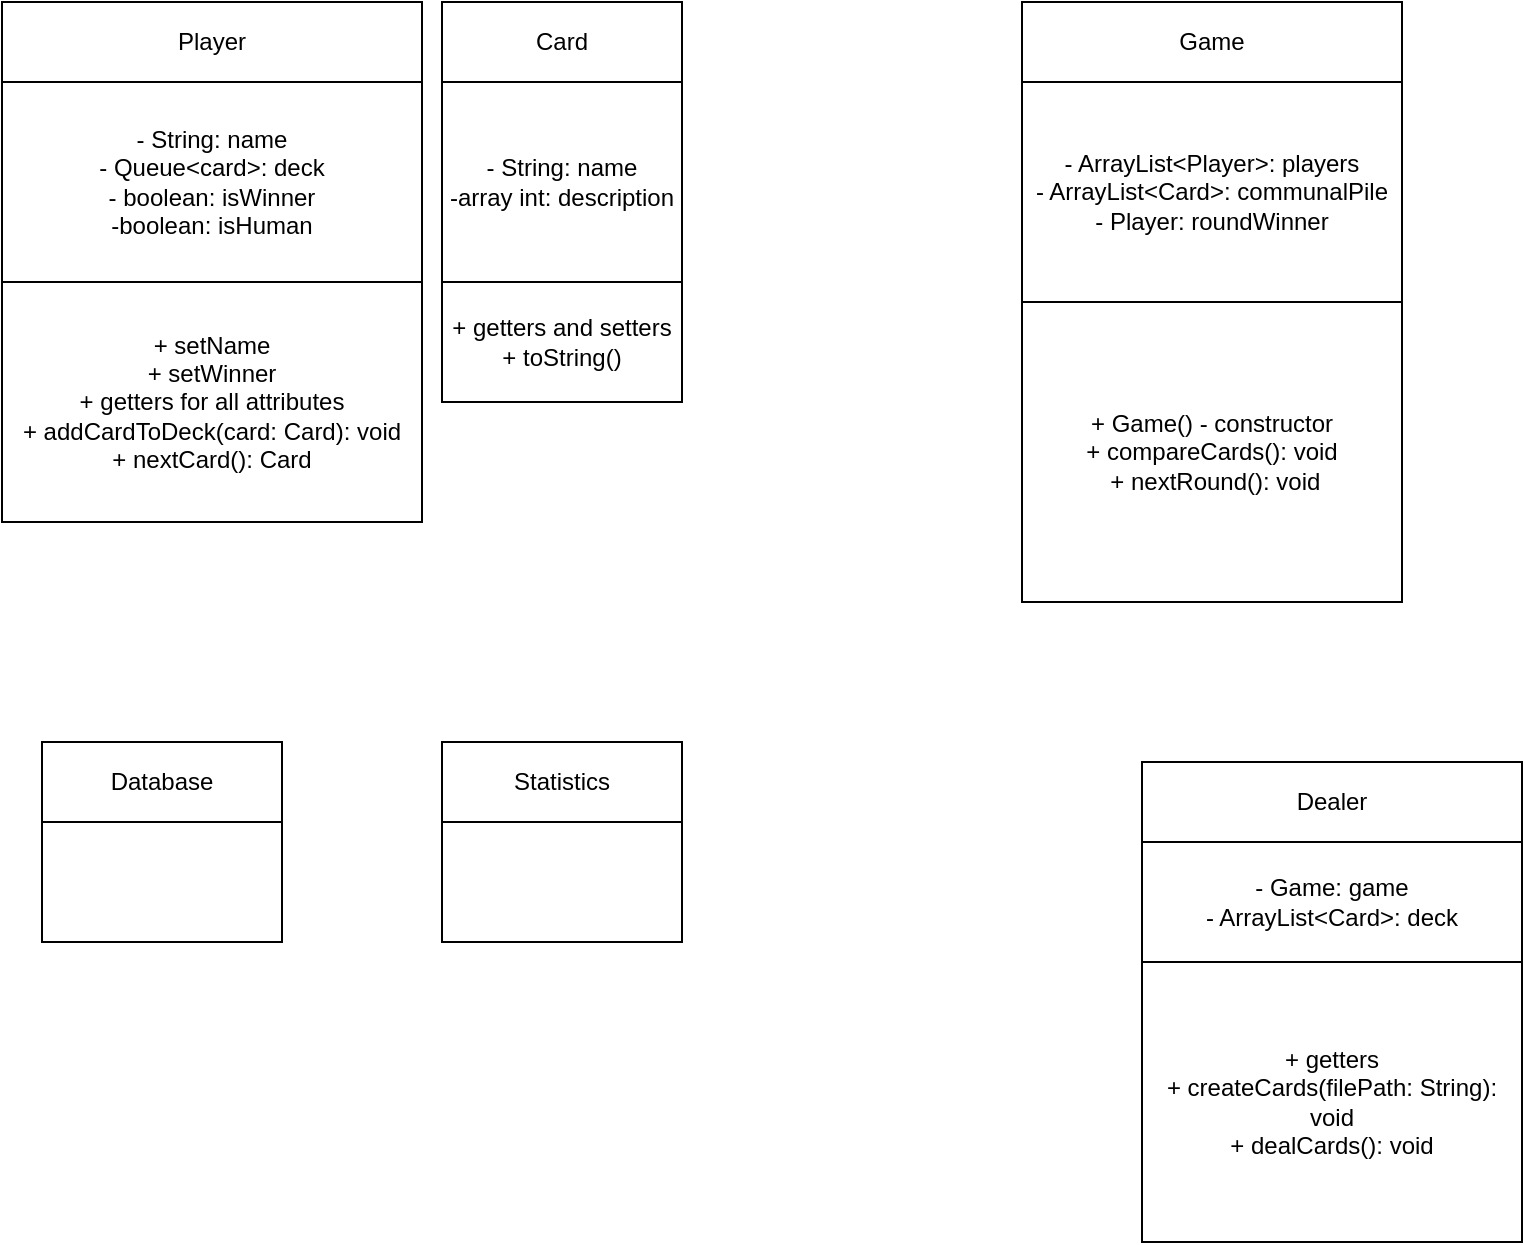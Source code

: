 <mxfile version="12.5.8" type="device"><diagram id="H_MtGtLecdkS-8ZSNu_s" name="Page-1"><mxGraphModel dx="1038" dy="547" grid="1" gridSize="10" guides="1" tooltips="1" connect="1" arrows="1" fold="1" page="1" pageScale="1" pageWidth="827" pageHeight="1169" math="0" shadow="0"><root><mxCell id="0"/><mxCell id="1" parent="0"/><mxCell id="EO9krfXN2XWDa6bPqW1v-1" value="Player" style="rounded=0;whiteSpace=wrap;html=1;" vertex="1" parent="1"><mxGeometry x="20" y="40" width="210" height="40" as="geometry"/></mxCell><mxCell id="EO9krfXN2XWDa6bPqW1v-2" value="- String: name&lt;br&gt;- Queue&amp;lt;card&amp;gt;: deck&lt;br&gt;- boolean: isWinner&lt;br&gt;-boolean: isHuman" style="rounded=0;whiteSpace=wrap;html=1;" vertex="1" parent="1"><mxGeometry x="20" y="80" width="210" height="100" as="geometry"/></mxCell><mxCell id="EO9krfXN2XWDa6bPqW1v-4" value="Card" style="rounded=0;whiteSpace=wrap;html=1;" vertex="1" parent="1"><mxGeometry x="240" y="40" width="120" height="40" as="geometry"/></mxCell><mxCell id="EO9krfXN2XWDa6bPqW1v-5" value="- String: name&lt;br&gt;-array int: description" style="rounded=0;whiteSpace=wrap;html=1;" vertex="1" parent="1"><mxGeometry x="240" y="80" width="120" height="100" as="geometry"/></mxCell><mxCell id="EO9krfXN2XWDa6bPqW1v-6" value="Game" style="rounded=0;whiteSpace=wrap;html=1;" vertex="1" parent="1"><mxGeometry x="530" y="40" width="190" height="40" as="geometry"/></mxCell><mxCell id="EO9krfXN2XWDa6bPqW1v-7" value="- ArrayList&amp;lt;Player&amp;gt;: players&lt;br&gt;- ArrayList&amp;lt;Card&amp;gt;: communalPile&lt;br&gt;- Player: roundWinner" style="rounded=0;whiteSpace=wrap;html=1;" vertex="1" parent="1"><mxGeometry x="530" y="80" width="190" height="110" as="geometry"/></mxCell><mxCell id="EO9krfXN2XWDa6bPqW1v-8" value="Dealer" style="rounded=0;whiteSpace=wrap;html=1;" vertex="1" parent="1"><mxGeometry x="590" y="420" width="190" height="40" as="geometry"/></mxCell><mxCell id="EO9krfXN2XWDa6bPqW1v-9" value="- Game: game&lt;br&gt;- ArrayList&amp;lt;Card&amp;gt;: deck&lt;br&gt;" style="rounded=0;whiteSpace=wrap;html=1;" vertex="1" parent="1"><mxGeometry x="590" y="460" width="190" height="60" as="geometry"/></mxCell><mxCell id="EO9krfXN2XWDa6bPqW1v-10" value="Database" style="rounded=0;whiteSpace=wrap;html=1;" vertex="1" parent="1"><mxGeometry x="40" y="410" width="120" height="40" as="geometry"/></mxCell><mxCell id="EO9krfXN2XWDa6bPqW1v-11" value="" style="rounded=0;whiteSpace=wrap;html=1;" vertex="1" parent="1"><mxGeometry x="40" y="450" width="120" height="60" as="geometry"/></mxCell><mxCell id="EO9krfXN2XWDa6bPqW1v-12" value="Statistics" style="rounded=0;whiteSpace=wrap;html=1;" vertex="1" parent="1"><mxGeometry x="240" y="410" width="120" height="40" as="geometry"/></mxCell><mxCell id="EO9krfXN2XWDa6bPqW1v-13" value="" style="rounded=0;whiteSpace=wrap;html=1;" vertex="1" parent="1"><mxGeometry x="240" y="450" width="120" height="60" as="geometry"/></mxCell><mxCell id="EO9krfXN2XWDa6bPqW1v-18" value="+ getters and setters&lt;br&gt;+ toString()" style="rounded=0;whiteSpace=wrap;html=1;" vertex="1" parent="1"><mxGeometry x="240" y="180" width="120" height="60" as="geometry"/></mxCell><mxCell id="EO9krfXN2XWDa6bPqW1v-19" value="+ setName&lt;br&gt;+ setWinner&lt;br&gt;+ getters for all attributes&lt;br&gt;+ addCardToDeck(card: Card): void&lt;br&gt;+ nextCard(): Card" style="rounded=0;whiteSpace=wrap;html=1;" vertex="1" parent="1"><mxGeometry x="20" y="180" width="210" height="120" as="geometry"/></mxCell><mxCell id="EO9krfXN2XWDa6bPqW1v-20" value="+ Game() - constructor&lt;br&gt;+ compareCards(): void&lt;br&gt;&amp;nbsp;+ nextRound(): void" style="rounded=0;whiteSpace=wrap;html=1;" vertex="1" parent="1"><mxGeometry x="530" y="190" width="190" height="150" as="geometry"/></mxCell><mxCell id="EO9krfXN2XWDa6bPqW1v-21" value="+ getters&lt;br&gt;+ createCards(filePath: String): void&lt;br&gt;+ dealCards(): void" style="rounded=0;whiteSpace=wrap;html=1;" vertex="1" parent="1"><mxGeometry x="590" y="520" width="190" height="140" as="geometry"/></mxCell></root></mxGraphModel></diagram></mxfile>